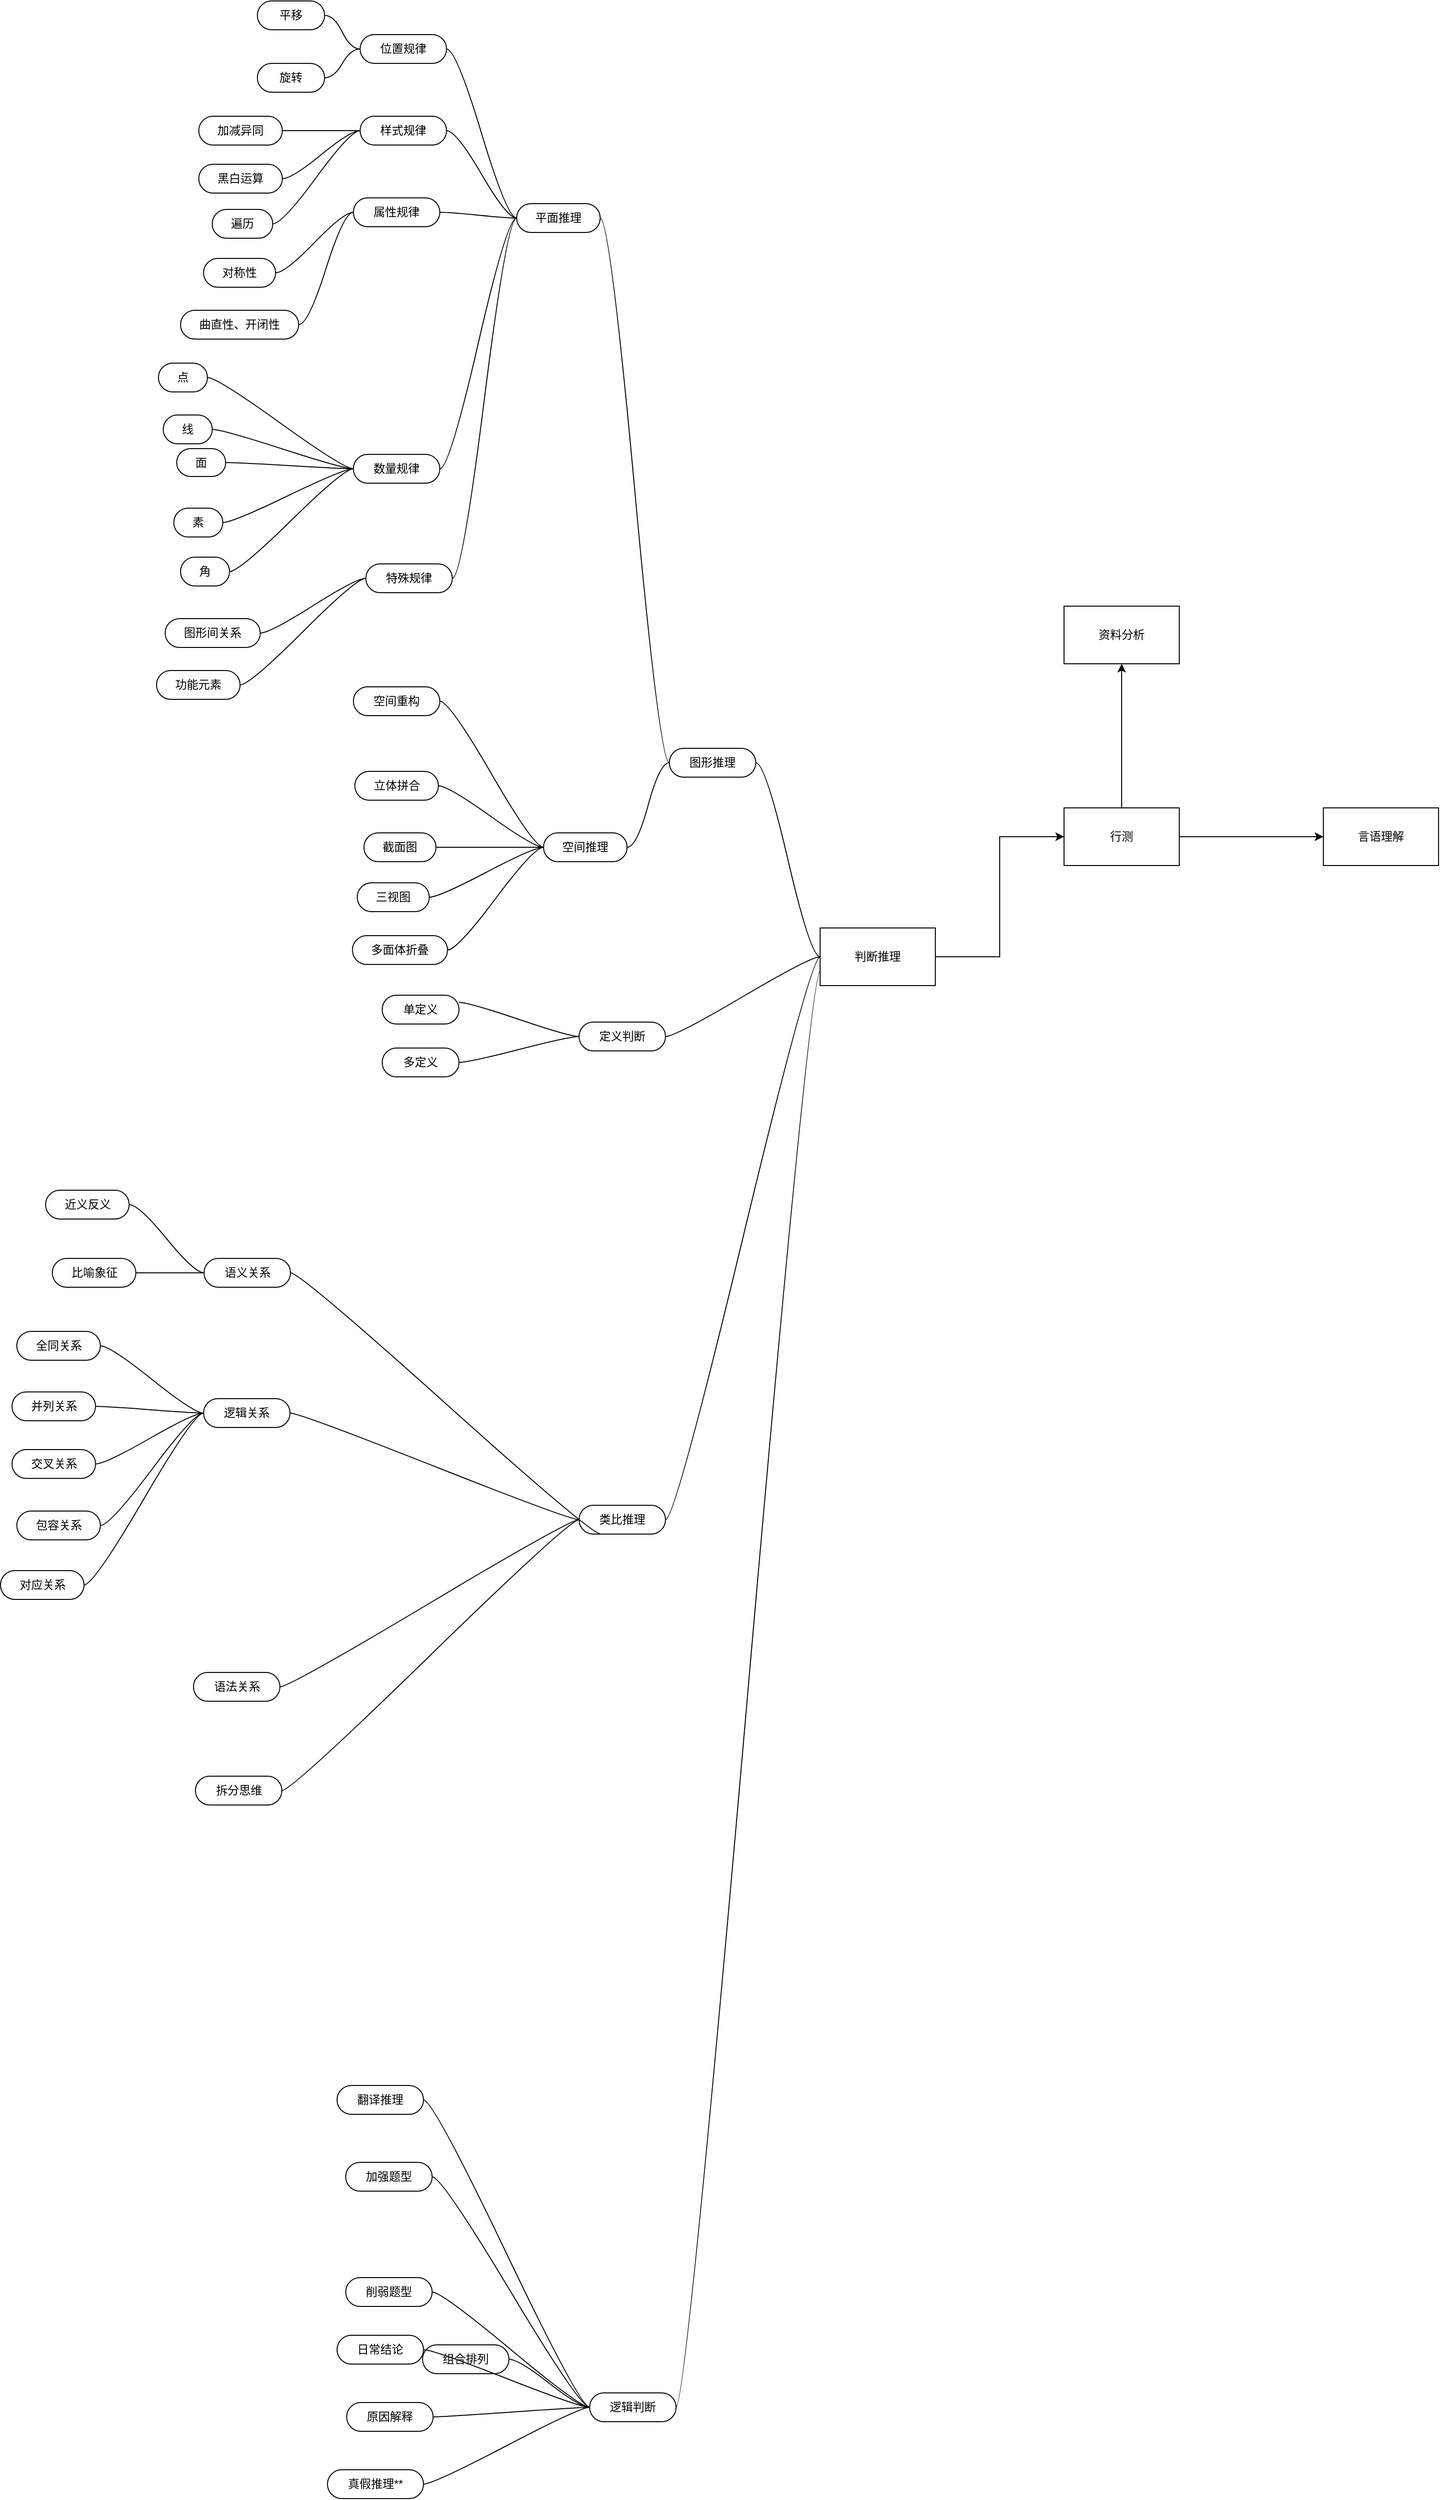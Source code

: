 <mxfile version="24.7.16">
  <diagram name="第 1 页" id="X6RRzPpojBGHA621dQEi">
    <mxGraphModel dx="2630" dy="2100" grid="0" gridSize="10" guides="1" tooltips="1" connect="1" arrows="1" fold="1" page="1" pageScale="1" pageWidth="827" pageHeight="1169" math="0" shadow="0">
      <root>
        <mxCell id="0" />
        <mxCell id="1" parent="0" />
        <mxCell id="D1xUKD-AIA9X70KtGpgF-1" value="行测" style="rounded=0;whiteSpace=wrap;html=1;" parent="1" vertex="1">
          <mxGeometry x="350" y="290" width="120" height="60" as="geometry" />
        </mxCell>
        <mxCell id="JpbwQYKxPKRAOE-Ka6RT-130" style="edgeStyle=orthogonalEdgeStyle;rounded=0;orthogonalLoop=1;jettySize=auto;html=1;exitX=1;exitY=0.5;exitDx=0;exitDy=0;entryX=0;entryY=0.5;entryDx=0;entryDy=0;" edge="1" parent="1" source="D1xUKD-AIA9X70KtGpgF-3" target="D1xUKD-AIA9X70KtGpgF-1">
          <mxGeometry relative="1" as="geometry" />
        </mxCell>
        <mxCell id="D1xUKD-AIA9X70KtGpgF-3" value="判断推理" style="rounded=0;whiteSpace=wrap;html=1;" parent="1" vertex="1">
          <mxGeometry x="96" y="415" width="120" height="60" as="geometry" />
        </mxCell>
        <mxCell id="JpbwQYKxPKRAOE-Ka6RT-118" style="edgeStyle=entityRelationEdgeStyle;rounded=0;orthogonalLoop=1;jettySize=auto;html=1;startArrow=none;endArrow=none;segment=10;curved=1;sourcePerimeterSpacing=0;targetPerimeterSpacing=0;exitX=1;exitY=0.5;exitDx=0;exitDy=0;entryX=0;entryY=0.5;entryDx=0;entryDy=0;" edge="1" parent="1" source="D1xUKD-AIA9X70KtGpgF-5" target="D1xUKD-AIA9X70KtGpgF-3">
          <mxGeometry relative="1" as="geometry" />
        </mxCell>
        <mxCell id="D1xUKD-AIA9X70KtGpgF-5" value="图形推理" style="whiteSpace=wrap;html=1;rounded=1;arcSize=50;align=center;verticalAlign=middle;strokeWidth=1;autosize=1;spacing=4;treeFolding=1;treeMoving=1;newEdgeStyle={&quot;edgeStyle&quot;:&quot;entityRelationEdgeStyle&quot;,&quot;startArrow&quot;:&quot;none&quot;,&quot;endArrow&quot;:&quot;none&quot;,&quot;segment&quot;:10,&quot;curved&quot;:1,&quot;sourcePerimeterSpacing&quot;:0,&quot;targetPerimeterSpacing&quot;:0};" parent="1" vertex="1">
          <mxGeometry x="-61" y="228" width="90" height="30" as="geometry" />
        </mxCell>
        <mxCell id="D1xUKD-AIA9X70KtGpgF-7" value="定义判断" style="whiteSpace=wrap;html=1;rounded=1;arcSize=50;align=center;verticalAlign=middle;strokeWidth=1;autosize=1;spacing=4;treeFolding=1;treeMoving=1;newEdgeStyle={&quot;edgeStyle&quot;:&quot;entityRelationEdgeStyle&quot;,&quot;startArrow&quot;:&quot;none&quot;,&quot;endArrow&quot;:&quot;none&quot;,&quot;segment&quot;:10,&quot;curved&quot;:1,&quot;sourcePerimeterSpacing&quot;:0,&quot;targetPerimeterSpacing&quot;:0};" parent="1" vertex="1">
          <mxGeometry x="-155" y="513" width="90" height="30" as="geometry" />
        </mxCell>
        <mxCell id="D1xUKD-AIA9X70KtGpgF-8" value="" style="edgeStyle=entityRelationEdgeStyle;startArrow=none;endArrow=none;segment=10;curved=1;sourcePerimeterSpacing=0;targetPerimeterSpacing=0;rounded=0;exitX=0;exitY=0.5;exitDx=0;exitDy=0;" parent="1" source="D1xUKD-AIA9X70KtGpgF-3" target="D1xUKD-AIA9X70KtGpgF-7" edge="1">
          <mxGeometry relative="1" as="geometry">
            <mxPoint x="-4" y="505" as="sourcePoint" />
            <Array as="points">
              <mxPoint x="66" y="445" />
              <mxPoint x="46" y="455" />
            </Array>
          </mxGeometry>
        </mxCell>
        <mxCell id="JpbwQYKxPKRAOE-Ka6RT-120" style="edgeStyle=entityRelationEdgeStyle;rounded=0;orthogonalLoop=1;jettySize=auto;html=1;startArrow=none;endArrow=none;segment=10;curved=1;sourcePerimeterSpacing=0;targetPerimeterSpacing=0;exitX=1;exitY=0.5;exitDx=0;exitDy=0;" edge="1" parent="1" source="D1xUKD-AIA9X70KtGpgF-9" target="D1xUKD-AIA9X70KtGpgF-3">
          <mxGeometry relative="1" as="geometry" />
        </mxCell>
        <mxCell id="D1xUKD-AIA9X70KtGpgF-9" value="类比推理" style="whiteSpace=wrap;html=1;rounded=1;arcSize=50;align=center;verticalAlign=middle;strokeWidth=1;autosize=1;spacing=4;treeFolding=1;treeMoving=1;newEdgeStyle={&quot;edgeStyle&quot;:&quot;entityRelationEdgeStyle&quot;,&quot;startArrow&quot;:&quot;none&quot;,&quot;endArrow&quot;:&quot;none&quot;,&quot;segment&quot;:10,&quot;curved&quot;:1,&quot;sourcePerimeterSpacing&quot;:0,&quot;targetPerimeterSpacing&quot;:0};" parent="1" vertex="1">
          <mxGeometry x="-155" y="1016" width="90" height="30" as="geometry" />
        </mxCell>
        <mxCell id="JpbwQYKxPKRAOE-Ka6RT-45" style="edgeStyle=entityRelationEdgeStyle;rounded=0;orthogonalLoop=1;jettySize=auto;html=1;startArrow=none;endArrow=none;segment=10;curved=1;sourcePerimeterSpacing=0;targetPerimeterSpacing=0;exitX=0;exitY=0.5;exitDx=0;exitDy=0;entryX=1;entryY=0.5;entryDx=0;entryDy=0;" edge="1" parent="1" source="D1xUKD-AIA9X70KtGpgF-10" target="JpbwQYKxPKRAOE-Ka6RT-38">
          <mxGeometry relative="1" as="geometry" />
        </mxCell>
        <mxCell id="D1xUKD-AIA9X70KtGpgF-10" value="逻辑判断" style="whiteSpace=wrap;html=1;rounded=1;arcSize=50;align=center;verticalAlign=middle;strokeWidth=1;autosize=1;spacing=4;treeFolding=1;treeMoving=1;newEdgeStyle={&quot;edgeStyle&quot;:&quot;entityRelationEdgeStyle&quot;,&quot;startArrow&quot;:&quot;none&quot;,&quot;endArrow&quot;:&quot;none&quot;,&quot;segment&quot;:10,&quot;curved&quot;:1,&quot;sourcePerimeterSpacing&quot;:0,&quot;targetPerimeterSpacing&quot;:0};" parent="1" vertex="1" collapsed="1">
          <mxGeometry x="-144" y="1940" width="90" height="30" as="geometry" />
        </mxCell>
        <mxCell id="D1xUKD-AIA9X70KtGpgF-12" value="" style="edgeStyle=entityRelationEdgeStyle;startArrow=none;endArrow=none;segment=10;curved=1;sourcePerimeterSpacing=0;targetPerimeterSpacing=0;rounded=0;exitX=0;exitY=0.75;exitDx=0;exitDy=0;entryX=1;entryY=0.5;entryDx=0;entryDy=0;" parent="1" source="D1xUKD-AIA9X70KtGpgF-3" target="D1xUKD-AIA9X70KtGpgF-10" edge="1">
          <mxGeometry relative="1" as="geometry">
            <mxPoint x="106" y="470" as="sourcePoint" />
            <mxPoint x="-14" y="500" as="targetPoint" />
            <Array as="points">
              <mxPoint x="116" y="540" />
              <mxPoint x="96" y="550" />
              <mxPoint x="-14" y="505" />
            </Array>
          </mxGeometry>
        </mxCell>
        <mxCell id="D1xUKD-AIA9X70KtGpgF-13" value="言语理解" style="rounded=0;whiteSpace=wrap;html=1;" parent="1" vertex="1">
          <mxGeometry x="620" y="290" width="120" height="60" as="geometry" />
        </mxCell>
        <mxCell id="D1xUKD-AIA9X70KtGpgF-14" value="" style="endArrow=classic;html=1;rounded=0;exitX=1;exitY=0.5;exitDx=0;exitDy=0;entryX=0;entryY=0.5;entryDx=0;entryDy=0;" parent="1" source="D1xUKD-AIA9X70KtGpgF-1" target="D1xUKD-AIA9X70KtGpgF-13" edge="1">
          <mxGeometry width="50" height="50" relative="1" as="geometry">
            <mxPoint x="360" y="330" as="sourcePoint" />
            <mxPoint x="230" y="330" as="targetPoint" />
          </mxGeometry>
        </mxCell>
        <mxCell id="D1xUKD-AIA9X70KtGpgF-15" value="资料分析" style="rounded=0;whiteSpace=wrap;html=1;" parent="1" vertex="1">
          <mxGeometry x="350" y="80" width="120" height="60" as="geometry" />
        </mxCell>
        <mxCell id="D1xUKD-AIA9X70KtGpgF-16" value="" style="endArrow=classic;html=1;rounded=0;exitX=0.5;exitY=0;exitDx=0;exitDy=0;entryX=0.5;entryY=1;entryDx=0;entryDy=0;" parent="1" source="D1xUKD-AIA9X70KtGpgF-1" target="D1xUKD-AIA9X70KtGpgF-15" edge="1">
          <mxGeometry width="50" height="50" relative="1" as="geometry">
            <mxPoint x="400" y="270" as="sourcePoint" />
            <mxPoint x="270" y="270" as="targetPoint" />
          </mxGeometry>
        </mxCell>
        <mxCell id="JpbwQYKxPKRAOE-Ka6RT-112" style="edgeStyle=entityRelationEdgeStyle;rounded=0;orthogonalLoop=1;jettySize=auto;html=1;startArrow=none;endArrow=none;segment=10;curved=1;sourcePerimeterSpacing=0;targetPerimeterSpacing=0;exitX=1;exitY=0.5;exitDx=0;exitDy=0;" edge="1" parent="1" source="JpbwQYKxPKRAOE-Ka6RT-2" target="JpbwQYKxPKRAOE-Ka6RT-108">
          <mxGeometry relative="1" as="geometry" />
        </mxCell>
        <mxCell id="JpbwQYKxPKRAOE-Ka6RT-2" value="位置规律" style="whiteSpace=wrap;html=1;rounded=1;arcSize=50;align=center;verticalAlign=middle;strokeWidth=1;autosize=1;spacing=4;treeFolding=1;treeMoving=1;newEdgeStyle={&quot;edgeStyle&quot;:&quot;entityRelationEdgeStyle&quot;,&quot;startArrow&quot;:&quot;none&quot;,&quot;endArrow&quot;:&quot;none&quot;,&quot;segment&quot;:10,&quot;curved&quot;:1,&quot;sourcePerimeterSpacing&quot;:0,&quot;targetPerimeterSpacing&quot;:0};" vertex="1" parent="1">
          <mxGeometry x="-383" y="-515" width="90" height="30" as="geometry" />
        </mxCell>
        <mxCell id="JpbwQYKxPKRAOE-Ka6RT-71" style="edgeStyle=entityRelationEdgeStyle;rounded=0;orthogonalLoop=1;jettySize=auto;html=1;startArrow=none;endArrow=none;segment=10;curved=1;sourcePerimeterSpacing=0;targetPerimeterSpacing=0;exitX=0;exitY=0.5;exitDx=0;exitDy=0;entryX=1;entryY=0.5;entryDx=0;entryDy=0;" edge="1" parent="1" source="JpbwQYKxPKRAOE-Ka6RT-6" target="JpbwQYKxPKRAOE-Ka6RT-70">
          <mxGeometry relative="1" as="geometry" />
        </mxCell>
        <mxCell id="JpbwQYKxPKRAOE-Ka6RT-114" style="edgeStyle=entityRelationEdgeStyle;rounded=0;orthogonalLoop=1;jettySize=auto;html=1;startArrow=none;endArrow=none;segment=10;curved=1;sourcePerimeterSpacing=0;targetPerimeterSpacing=0;exitX=1;exitY=0.5;exitDx=0;exitDy=0;" edge="1" parent="1" source="JpbwQYKxPKRAOE-Ka6RT-6" target="JpbwQYKxPKRAOE-Ka6RT-108">
          <mxGeometry relative="1" as="geometry" />
        </mxCell>
        <mxCell id="JpbwQYKxPKRAOE-Ka6RT-6" value="属性规律" style="whiteSpace=wrap;html=1;rounded=1;arcSize=50;align=center;verticalAlign=middle;strokeWidth=1;autosize=1;spacing=4;treeFolding=1;treeMoving=1;newEdgeStyle={&quot;edgeStyle&quot;:&quot;entityRelationEdgeStyle&quot;,&quot;startArrow&quot;:&quot;none&quot;,&quot;endArrow&quot;:&quot;none&quot;,&quot;segment&quot;:10,&quot;curved&quot;:1,&quot;sourcePerimeterSpacing&quot;:0,&quot;targetPerimeterSpacing&quot;:0};" vertex="1" collapsed="1" parent="1">
          <mxGeometry x="-390" y="-345" width="90" height="30" as="geometry" />
        </mxCell>
        <mxCell id="JpbwQYKxPKRAOE-Ka6RT-61" value="" style="edgeStyle=entityRelationEdgeStyle;rounded=0;orthogonalLoop=1;jettySize=auto;html=1;startArrow=none;endArrow=none;segment=10;curved=1;sourcePerimeterSpacing=0;targetPerimeterSpacing=0;" edge="1" parent="1" source="JpbwQYKxPKRAOE-Ka6RT-7" target="JpbwQYKxPKRAOE-Ka6RT-60">
          <mxGeometry relative="1" as="geometry" />
        </mxCell>
        <mxCell id="JpbwQYKxPKRAOE-Ka6RT-66" style="edgeStyle=entityRelationEdgeStyle;rounded=0;orthogonalLoop=1;jettySize=auto;html=1;startArrow=none;endArrow=none;segment=10;curved=1;sourcePerimeterSpacing=0;targetPerimeterSpacing=0;exitX=0;exitY=0.5;exitDx=0;exitDy=0;entryX=1;entryY=0.5;entryDx=0;entryDy=0;" edge="1" parent="1" source="JpbwQYKxPKRAOE-Ka6RT-7" target="JpbwQYKxPKRAOE-Ka6RT-64">
          <mxGeometry relative="1" as="geometry" />
        </mxCell>
        <mxCell id="JpbwQYKxPKRAOE-Ka6RT-113" style="edgeStyle=entityRelationEdgeStyle;rounded=0;orthogonalLoop=1;jettySize=auto;html=1;startArrow=none;endArrow=none;segment=10;curved=1;sourcePerimeterSpacing=0;targetPerimeterSpacing=0;exitX=1;exitY=0.5;exitDx=0;exitDy=0;" edge="1" parent="1" source="JpbwQYKxPKRAOE-Ka6RT-7" target="JpbwQYKxPKRAOE-Ka6RT-108">
          <mxGeometry relative="1" as="geometry" />
        </mxCell>
        <mxCell id="JpbwQYKxPKRAOE-Ka6RT-7" value="样式规律" style="whiteSpace=wrap;html=1;rounded=1;arcSize=50;align=center;verticalAlign=middle;strokeWidth=1;autosize=1;spacing=4;treeFolding=1;treeMoving=1;newEdgeStyle={&quot;edgeStyle&quot;:&quot;entityRelationEdgeStyle&quot;,&quot;startArrow&quot;:&quot;none&quot;,&quot;endArrow&quot;:&quot;none&quot;,&quot;segment&quot;:10,&quot;curved&quot;:1,&quot;sourcePerimeterSpacing&quot;:0,&quot;targetPerimeterSpacing&quot;:0};" vertex="1" parent="1">
          <mxGeometry x="-383" y="-430" width="90" height="30" as="geometry" />
        </mxCell>
        <mxCell id="JpbwQYKxPKRAOE-Ka6RT-115" style="edgeStyle=entityRelationEdgeStyle;rounded=0;orthogonalLoop=1;jettySize=auto;html=1;startArrow=none;endArrow=none;segment=10;curved=1;sourcePerimeterSpacing=0;targetPerimeterSpacing=0;exitX=1;exitY=0.5;exitDx=0;exitDy=0;" edge="1" parent="1" source="JpbwQYKxPKRAOE-Ka6RT-10" target="JpbwQYKxPKRAOE-Ka6RT-108">
          <mxGeometry relative="1" as="geometry" />
        </mxCell>
        <mxCell id="JpbwQYKxPKRAOE-Ka6RT-10" value="数量规律" style="whiteSpace=wrap;html=1;rounded=1;arcSize=50;align=center;verticalAlign=middle;strokeWidth=1;autosize=1;spacing=4;treeFolding=1;treeMoving=1;newEdgeStyle={&quot;edgeStyle&quot;:&quot;entityRelationEdgeStyle&quot;,&quot;startArrow&quot;:&quot;none&quot;,&quot;endArrow&quot;:&quot;none&quot;,&quot;segment&quot;:10,&quot;curved&quot;:1,&quot;sourcePerimeterSpacing&quot;:0,&quot;targetPerimeterSpacing&quot;:0};" vertex="1" collapsed="1" parent="1">
          <mxGeometry x="-390" y="-78" width="90" height="30" as="geometry" />
        </mxCell>
        <mxCell id="JpbwQYKxPKRAOE-Ka6RT-116" style="edgeStyle=entityRelationEdgeStyle;rounded=0;orthogonalLoop=1;jettySize=auto;html=1;startArrow=none;endArrow=none;segment=10;curved=1;sourcePerimeterSpacing=0;targetPerimeterSpacing=0;exitX=1;exitY=0.5;exitDx=0;exitDy=0;" edge="1" parent="1" source="JpbwQYKxPKRAOE-Ka6RT-11" target="JpbwQYKxPKRAOE-Ka6RT-108">
          <mxGeometry relative="1" as="geometry" />
        </mxCell>
        <mxCell id="JpbwQYKxPKRAOE-Ka6RT-11" value="特殊规律" style="whiteSpace=wrap;html=1;rounded=1;arcSize=50;align=center;verticalAlign=middle;strokeWidth=1;autosize=1;spacing=4;treeFolding=1;treeMoving=1;newEdgeStyle={&quot;edgeStyle&quot;:&quot;entityRelationEdgeStyle&quot;,&quot;startArrow&quot;:&quot;none&quot;,&quot;endArrow&quot;:&quot;none&quot;,&quot;segment&quot;:10,&quot;curved&quot;:1,&quot;sourcePerimeterSpacing&quot;:0,&quot;targetPerimeterSpacing&quot;:0};" vertex="1" collapsed="1" parent="1">
          <mxGeometry x="-377" y="36" width="90" height="30" as="geometry" />
        </mxCell>
        <mxCell id="JpbwQYKxPKRAOE-Ka6RT-123" style="edgeStyle=entityRelationEdgeStyle;rounded=0;orthogonalLoop=1;jettySize=auto;html=1;startArrow=none;endArrow=none;segment=10;curved=1;sourcePerimeterSpacing=0;targetPerimeterSpacing=0;exitX=1;exitY=0.5;exitDx=0;exitDy=0;" edge="1" parent="1" source="JpbwQYKxPKRAOE-Ka6RT-12" target="JpbwQYKxPKRAOE-Ka6RT-109">
          <mxGeometry relative="1" as="geometry" />
        </mxCell>
        <mxCell id="JpbwQYKxPKRAOE-Ka6RT-12" value="空间重构" style="whiteSpace=wrap;html=1;rounded=1;arcSize=50;align=center;verticalAlign=middle;strokeWidth=1;autosize=1;spacing=4;treeFolding=1;treeMoving=1;newEdgeStyle={&quot;edgeStyle&quot;:&quot;entityRelationEdgeStyle&quot;,&quot;startArrow&quot;:&quot;none&quot;,&quot;endArrow&quot;:&quot;none&quot;,&quot;segment&quot;:10,&quot;curved&quot;:1,&quot;sourcePerimeterSpacing&quot;:0,&quot;targetPerimeterSpacing&quot;:0};" vertex="1" collapsed="1" parent="1">
          <mxGeometry x="-390" y="164" width="90" height="30" as="geometry" />
        </mxCell>
        <mxCell id="JpbwQYKxPKRAOE-Ka6RT-124" style="edgeStyle=entityRelationEdgeStyle;rounded=0;orthogonalLoop=1;jettySize=auto;html=1;startArrow=none;endArrow=none;segment=10;curved=1;sourcePerimeterSpacing=0;targetPerimeterSpacing=0;exitX=1;exitY=0.5;exitDx=0;exitDy=0;" edge="1" parent="1" source="JpbwQYKxPKRAOE-Ka6RT-16" target="JpbwQYKxPKRAOE-Ka6RT-109">
          <mxGeometry relative="1" as="geometry" />
        </mxCell>
        <mxCell id="JpbwQYKxPKRAOE-Ka6RT-16" value="立体拼合" style="whiteSpace=wrap;html=1;rounded=1;arcSize=50;align=center;verticalAlign=middle;strokeWidth=1;autosize=1;spacing=4;treeFolding=1;treeMoving=1;newEdgeStyle={&quot;edgeStyle&quot;:&quot;entityRelationEdgeStyle&quot;,&quot;startArrow&quot;:&quot;none&quot;,&quot;endArrow&quot;:&quot;none&quot;,&quot;segment&quot;:10,&quot;curved&quot;:1,&quot;sourcePerimeterSpacing&quot;:0,&quot;targetPerimeterSpacing&quot;:0};" vertex="1" collapsed="1" parent="1">
          <mxGeometry x="-388.5" y="252" width="87" height="30" as="geometry" />
        </mxCell>
        <mxCell id="JpbwQYKxPKRAOE-Ka6RT-21" style="edgeStyle=entityRelationEdgeStyle;rounded=0;orthogonalLoop=1;jettySize=auto;html=1;startArrow=none;endArrow=none;segment=10;curved=1;sourcePerimeterSpacing=0;targetPerimeterSpacing=0;exitX=1;exitY=0.25;exitDx=0;exitDy=0;entryX=0;entryY=0.5;entryDx=0;entryDy=0;" edge="1" parent="1" source="JpbwQYKxPKRAOE-Ka6RT-20" target="D1xUKD-AIA9X70KtGpgF-7">
          <mxGeometry relative="1" as="geometry" />
        </mxCell>
        <mxCell id="JpbwQYKxPKRAOE-Ka6RT-20" value="单定义" style="whiteSpace=wrap;html=1;rounded=1;arcSize=50;align=center;verticalAlign=middle;strokeWidth=1;autosize=1;spacing=4;treeFolding=1;treeMoving=1;newEdgeStyle={&quot;edgeStyle&quot;:&quot;entityRelationEdgeStyle&quot;,&quot;startArrow&quot;:&quot;none&quot;,&quot;endArrow&quot;:&quot;none&quot;,&quot;segment&quot;:10,&quot;curved&quot;:1,&quot;sourcePerimeterSpacing&quot;:0,&quot;targetPerimeterSpacing&quot;:0};" vertex="1" parent="1">
          <mxGeometry x="-360" y="485" width="80" height="30" as="geometry" />
        </mxCell>
        <mxCell id="JpbwQYKxPKRAOE-Ka6RT-23" style="edgeStyle=entityRelationEdgeStyle;rounded=0;orthogonalLoop=1;jettySize=auto;html=1;startArrow=none;endArrow=none;segment=10;curved=1;sourcePerimeterSpacing=0;targetPerimeterSpacing=0;exitX=1;exitY=0.5;exitDx=0;exitDy=0;entryX=0;entryY=0.5;entryDx=0;entryDy=0;" edge="1" parent="1" source="JpbwQYKxPKRAOE-Ka6RT-22" target="D1xUKD-AIA9X70KtGpgF-7">
          <mxGeometry relative="1" as="geometry" />
        </mxCell>
        <mxCell id="JpbwQYKxPKRAOE-Ka6RT-22" value="多定义" style="whiteSpace=wrap;html=1;rounded=1;arcSize=50;align=center;verticalAlign=middle;strokeWidth=1;autosize=1;spacing=4;treeFolding=1;treeMoving=1;newEdgeStyle={&quot;edgeStyle&quot;:&quot;entityRelationEdgeStyle&quot;,&quot;startArrow&quot;:&quot;none&quot;,&quot;endArrow&quot;:&quot;none&quot;,&quot;segment&quot;:10,&quot;curved&quot;:1,&quot;sourcePerimeterSpacing&quot;:0,&quot;targetPerimeterSpacing&quot;:0};" vertex="1" parent="1">
          <mxGeometry x="-360" y="540" width="80" height="30" as="geometry" />
        </mxCell>
        <mxCell id="JpbwQYKxPKRAOE-Ka6RT-30" style="edgeStyle=entityRelationEdgeStyle;rounded=0;orthogonalLoop=1;jettySize=auto;html=1;startArrow=none;endArrow=none;segment=10;curved=1;sourcePerimeterSpacing=0;targetPerimeterSpacing=0;exitX=1;exitY=0.5;exitDx=0;exitDy=0;entryX=0.25;entryY=1;entryDx=0;entryDy=0;" edge="1" parent="1" source="JpbwQYKxPKRAOE-Ka6RT-24" target="D1xUKD-AIA9X70KtGpgF-9">
          <mxGeometry relative="1" as="geometry">
            <mxPoint x="-259.5" y="1167" as="targetPoint" />
          </mxGeometry>
        </mxCell>
        <mxCell id="JpbwQYKxPKRAOE-Ka6RT-24" value="语义关系" style="whiteSpace=wrap;html=1;rounded=1;arcSize=50;align=center;verticalAlign=middle;strokeWidth=1;autosize=1;spacing=4;treeFolding=1;treeMoving=1;newEdgeStyle={&quot;edgeStyle&quot;:&quot;entityRelationEdgeStyle&quot;,&quot;startArrow&quot;:&quot;none&quot;,&quot;endArrow&quot;:&quot;none&quot;,&quot;segment&quot;:10,&quot;curved&quot;:1,&quot;sourcePerimeterSpacing&quot;:0,&quot;targetPerimeterSpacing&quot;:0};" vertex="1" parent="1">
          <mxGeometry x="-545.5" y="759" width="90" height="30" as="geometry" />
        </mxCell>
        <mxCell id="JpbwQYKxPKRAOE-Ka6RT-32" style="edgeStyle=entityRelationEdgeStyle;rounded=0;orthogonalLoop=1;jettySize=auto;html=1;startArrow=none;endArrow=none;segment=10;curved=1;sourcePerimeterSpacing=0;targetPerimeterSpacing=0;exitX=1;exitY=0.5;exitDx=0;exitDy=0;" edge="1" parent="1" source="JpbwQYKxPKRAOE-Ka6RT-31" target="D1xUKD-AIA9X70KtGpgF-9">
          <mxGeometry relative="1" as="geometry">
            <mxPoint x="-259.5" y="1167" as="targetPoint" />
            <Array as="points">
              <mxPoint x="-116" y="1032" />
            </Array>
          </mxGeometry>
        </mxCell>
        <mxCell id="JpbwQYKxPKRAOE-Ka6RT-31" value="逻辑关系" style="whiteSpace=wrap;html=1;rounded=1;arcSize=50;align=center;verticalAlign=middle;strokeWidth=1;autosize=1;spacing=4;treeFolding=1;treeMoving=1;newEdgeStyle={&quot;edgeStyle&quot;:&quot;entityRelationEdgeStyle&quot;,&quot;startArrow&quot;:&quot;none&quot;,&quot;endArrow&quot;:&quot;none&quot;,&quot;segment&quot;:10,&quot;curved&quot;:1,&quot;sourcePerimeterSpacing&quot;:0,&quot;targetPerimeterSpacing&quot;:0};" vertex="1" parent="1">
          <mxGeometry x="-546" y="905" width="90" height="30" as="geometry" />
        </mxCell>
        <mxCell id="JpbwQYKxPKRAOE-Ka6RT-35" style="edgeStyle=entityRelationEdgeStyle;rounded=0;orthogonalLoop=1;jettySize=auto;html=1;startArrow=none;endArrow=none;segment=10;curved=1;sourcePerimeterSpacing=0;targetPerimeterSpacing=0;exitX=1;exitY=0.5;exitDx=0;exitDy=0;" edge="1" parent="1" source="JpbwQYKxPKRAOE-Ka6RT-33" target="D1xUKD-AIA9X70KtGpgF-9">
          <mxGeometry relative="1" as="geometry">
            <mxPoint x="-259.5" y="1167" as="targetPoint" />
            <Array as="points">
              <mxPoint x="-215.5" y="843" />
            </Array>
          </mxGeometry>
        </mxCell>
        <mxCell id="JpbwQYKxPKRAOE-Ka6RT-33" value="语法关系" style="whiteSpace=wrap;html=1;rounded=1;arcSize=50;align=center;verticalAlign=middle;strokeWidth=1;autosize=1;spacing=4;treeFolding=1;treeMoving=1;newEdgeStyle={&quot;edgeStyle&quot;:&quot;entityRelationEdgeStyle&quot;,&quot;startArrow&quot;:&quot;none&quot;,&quot;endArrow&quot;:&quot;none&quot;,&quot;segment&quot;:10,&quot;curved&quot;:1,&quot;sourcePerimeterSpacing&quot;:0,&quot;targetPerimeterSpacing&quot;:0};" vertex="1" parent="1">
          <mxGeometry x="-556.5" y="1190" width="90" height="30" as="geometry" />
        </mxCell>
        <mxCell id="JpbwQYKxPKRAOE-Ka6RT-36" style="edgeStyle=entityRelationEdgeStyle;rounded=0;orthogonalLoop=1;jettySize=auto;html=1;startArrow=none;endArrow=none;segment=10;curved=1;sourcePerimeterSpacing=0;targetPerimeterSpacing=0;exitX=1;exitY=0.5;exitDx=0;exitDy=0;entryX=0;entryY=0.5;entryDx=0;entryDy=0;" edge="1" parent="1" source="JpbwQYKxPKRAOE-Ka6RT-34" target="D1xUKD-AIA9X70KtGpgF-9">
          <mxGeometry relative="1" as="geometry">
            <mxPoint x="-259.5" y="1167" as="targetPoint" />
          </mxGeometry>
        </mxCell>
        <mxCell id="JpbwQYKxPKRAOE-Ka6RT-34" value="拆分思维" style="whiteSpace=wrap;html=1;rounded=1;arcSize=50;align=center;verticalAlign=middle;strokeWidth=1;autosize=1;spacing=4;treeFolding=1;treeMoving=1;newEdgeStyle={&quot;edgeStyle&quot;:&quot;entityRelationEdgeStyle&quot;,&quot;startArrow&quot;:&quot;none&quot;,&quot;endArrow&quot;:&quot;none&quot;,&quot;segment&quot;:10,&quot;curved&quot;:1,&quot;sourcePerimeterSpacing&quot;:0,&quot;targetPerimeterSpacing&quot;:0};" vertex="1" parent="1">
          <mxGeometry x="-554.5" y="1298" width="90" height="30" as="geometry" />
        </mxCell>
        <mxCell id="JpbwQYKxPKRAOE-Ka6RT-53" style="edgeStyle=entityRelationEdgeStyle;rounded=0;orthogonalLoop=1;jettySize=auto;html=1;startArrow=none;endArrow=none;segment=10;curved=1;sourcePerimeterSpacing=0;targetPerimeterSpacing=0;exitX=1;exitY=0.5;exitDx=0;exitDy=0;entryX=0;entryY=0.5;entryDx=0;entryDy=0;" edge="1" parent="1" source="JpbwQYKxPKRAOE-Ka6RT-37" target="D1xUKD-AIA9X70KtGpgF-10">
          <mxGeometry relative="1" as="geometry" />
        </mxCell>
        <mxCell id="JpbwQYKxPKRAOE-Ka6RT-37" value="翻译推理" style="whiteSpace=wrap;html=1;rounded=1;arcSize=50;align=center;verticalAlign=middle;strokeWidth=1;autosize=1;spacing=4;treeFolding=1;treeMoving=1;newEdgeStyle={&quot;edgeStyle&quot;:&quot;entityRelationEdgeStyle&quot;,&quot;startArrow&quot;:&quot;none&quot;,&quot;endArrow&quot;:&quot;none&quot;,&quot;segment&quot;:10,&quot;curved&quot;:1,&quot;sourcePerimeterSpacing&quot;:0,&quot;targetPerimeterSpacing&quot;:0};" vertex="1" collapsed="1" parent="1">
          <mxGeometry x="-407" y="1620" width="90" height="30" as="geometry" />
        </mxCell>
        <mxCell id="JpbwQYKxPKRAOE-Ka6RT-38" value="组合排列" style="whiteSpace=wrap;html=1;rounded=1;arcSize=50;align=center;verticalAlign=middle;strokeWidth=1;autosize=1;spacing=4;treeFolding=1;treeMoving=1;newEdgeStyle={&quot;edgeStyle&quot;:&quot;entityRelationEdgeStyle&quot;,&quot;startArrow&quot;:&quot;none&quot;,&quot;endArrow&quot;:&quot;none&quot;,&quot;segment&quot;:10,&quot;curved&quot;:1,&quot;sourcePerimeterSpacing&quot;:0,&quot;targetPerimeterSpacing&quot;:0};" vertex="1" collapsed="1" parent="1">
          <mxGeometry x="-318" y="1890" width="90" height="30" as="geometry" />
        </mxCell>
        <mxCell id="JpbwQYKxPKRAOE-Ka6RT-46" style="edgeStyle=entityRelationEdgeStyle;rounded=0;orthogonalLoop=1;jettySize=auto;html=1;startArrow=none;endArrow=none;segment=10;curved=1;sourcePerimeterSpacing=0;targetPerimeterSpacing=0;exitX=1;exitY=0.5;exitDx=0;exitDy=0;entryX=0;entryY=0.5;entryDx=0;entryDy=0;" edge="1" parent="1" source="JpbwQYKxPKRAOE-Ka6RT-39" target="D1xUKD-AIA9X70KtGpgF-10">
          <mxGeometry relative="1" as="geometry" />
        </mxCell>
        <mxCell id="JpbwQYKxPKRAOE-Ka6RT-39" value="加强题型" style="whiteSpace=wrap;html=1;rounded=1;arcSize=50;align=center;verticalAlign=middle;strokeWidth=1;autosize=1;spacing=4;treeFolding=1;treeMoving=1;newEdgeStyle={&quot;edgeStyle&quot;:&quot;entityRelationEdgeStyle&quot;,&quot;startArrow&quot;:&quot;none&quot;,&quot;endArrow&quot;:&quot;none&quot;,&quot;segment&quot;:10,&quot;curved&quot;:1,&quot;sourcePerimeterSpacing&quot;:0,&quot;targetPerimeterSpacing&quot;:0};" vertex="1" collapsed="1" parent="1">
          <mxGeometry x="-398" y="1700" width="90" height="30" as="geometry" />
        </mxCell>
        <mxCell id="JpbwQYKxPKRAOE-Ka6RT-47" style="edgeStyle=entityRelationEdgeStyle;rounded=0;orthogonalLoop=1;jettySize=auto;html=1;startArrow=none;endArrow=none;segment=10;curved=1;sourcePerimeterSpacing=0;targetPerimeterSpacing=0;exitX=1;exitY=0.5;exitDx=0;exitDy=0;entryX=0;entryY=0.5;entryDx=0;entryDy=0;" edge="1" parent="1" source="JpbwQYKxPKRAOE-Ka6RT-40" target="D1xUKD-AIA9X70KtGpgF-10">
          <mxGeometry relative="1" as="geometry" />
        </mxCell>
        <mxCell id="JpbwQYKxPKRAOE-Ka6RT-40" value="削弱题型" style="whiteSpace=wrap;html=1;rounded=1;arcSize=50;align=center;verticalAlign=middle;strokeWidth=1;autosize=1;spacing=4;treeFolding=1;treeMoving=1;newEdgeStyle={&quot;edgeStyle&quot;:&quot;entityRelationEdgeStyle&quot;,&quot;startArrow&quot;:&quot;none&quot;,&quot;endArrow&quot;:&quot;none&quot;,&quot;segment&quot;:10,&quot;curved&quot;:1,&quot;sourcePerimeterSpacing&quot;:0,&quot;targetPerimeterSpacing&quot;:0};" vertex="1" collapsed="1" parent="1">
          <mxGeometry x="-398" y="1820" width="90" height="30" as="geometry" />
        </mxCell>
        <mxCell id="JpbwQYKxPKRAOE-Ka6RT-48" style="edgeStyle=entityRelationEdgeStyle;rounded=0;orthogonalLoop=1;jettySize=auto;html=1;startArrow=none;endArrow=none;segment=10;curved=1;sourcePerimeterSpacing=0;targetPerimeterSpacing=0;exitX=1;exitY=0.5;exitDx=0;exitDy=0;entryX=0;entryY=0.5;entryDx=0;entryDy=0;" edge="1" parent="1" source="JpbwQYKxPKRAOE-Ka6RT-41" target="D1xUKD-AIA9X70KtGpgF-10">
          <mxGeometry relative="1" as="geometry" />
        </mxCell>
        <mxCell id="JpbwQYKxPKRAOE-Ka6RT-41" value="日常结论" style="whiteSpace=wrap;html=1;rounded=1;arcSize=50;align=center;verticalAlign=middle;strokeWidth=1;autosize=1;spacing=4;treeFolding=1;treeMoving=1;newEdgeStyle={&quot;edgeStyle&quot;:&quot;entityRelationEdgeStyle&quot;,&quot;startArrow&quot;:&quot;none&quot;,&quot;endArrow&quot;:&quot;none&quot;,&quot;segment&quot;:10,&quot;curved&quot;:1,&quot;sourcePerimeterSpacing&quot;:0,&quot;targetPerimeterSpacing&quot;:0};" vertex="1" collapsed="1" parent="1">
          <mxGeometry x="-407" y="1880" width="90" height="30" as="geometry" />
        </mxCell>
        <mxCell id="JpbwQYKxPKRAOE-Ka6RT-49" style="edgeStyle=entityRelationEdgeStyle;rounded=0;orthogonalLoop=1;jettySize=auto;html=1;startArrow=none;endArrow=none;segment=10;curved=1;sourcePerimeterSpacing=0;targetPerimeterSpacing=0;exitX=1;exitY=0.5;exitDx=0;exitDy=0;entryX=0;entryY=0.5;entryDx=0;entryDy=0;" edge="1" parent="1" source="JpbwQYKxPKRAOE-Ka6RT-42" target="D1xUKD-AIA9X70KtGpgF-10">
          <mxGeometry relative="1" as="geometry" />
        </mxCell>
        <mxCell id="JpbwQYKxPKRAOE-Ka6RT-42" value="原因解释" style="whiteSpace=wrap;html=1;rounded=1;arcSize=50;align=center;verticalAlign=middle;strokeWidth=1;autosize=1;spacing=4;treeFolding=1;treeMoving=1;newEdgeStyle={&quot;edgeStyle&quot;:&quot;entityRelationEdgeStyle&quot;,&quot;startArrow&quot;:&quot;none&quot;,&quot;endArrow&quot;:&quot;none&quot;,&quot;segment&quot;:10,&quot;curved&quot;:1,&quot;sourcePerimeterSpacing&quot;:0,&quot;targetPerimeterSpacing&quot;:0};" vertex="1" collapsed="1" parent="1">
          <mxGeometry x="-397" y="1950" width="90" height="30" as="geometry" />
        </mxCell>
        <mxCell id="JpbwQYKxPKRAOE-Ka6RT-50" style="edgeStyle=entityRelationEdgeStyle;rounded=0;orthogonalLoop=1;jettySize=auto;html=1;startArrow=none;endArrow=none;segment=10;curved=1;sourcePerimeterSpacing=0;targetPerimeterSpacing=0;exitX=1;exitY=0.5;exitDx=0;exitDy=0;entryX=0;entryY=0.5;entryDx=0;entryDy=0;" edge="1" parent="1" source="JpbwQYKxPKRAOE-Ka6RT-43" target="D1xUKD-AIA9X70KtGpgF-10">
          <mxGeometry relative="1" as="geometry" />
        </mxCell>
        <mxCell id="JpbwQYKxPKRAOE-Ka6RT-43" value="真假推理**" style="whiteSpace=wrap;html=1;rounded=1;arcSize=50;align=center;verticalAlign=middle;strokeWidth=1;autosize=1;spacing=4;treeFolding=1;treeMoving=1;newEdgeStyle={&quot;edgeStyle&quot;:&quot;entityRelationEdgeStyle&quot;,&quot;startArrow&quot;:&quot;none&quot;,&quot;endArrow&quot;:&quot;none&quot;,&quot;segment&quot;:10,&quot;curved&quot;:1,&quot;sourcePerimeterSpacing&quot;:0,&quot;targetPerimeterSpacing&quot;:0};" vertex="1" collapsed="1" parent="1">
          <mxGeometry x="-417" y="2020" width="100" height="30" as="geometry" />
        </mxCell>
        <mxCell id="JpbwQYKxPKRAOE-Ka6RT-57" style="edgeStyle=entityRelationEdgeStyle;rounded=0;orthogonalLoop=1;jettySize=auto;html=1;startArrow=none;endArrow=none;segment=10;curved=1;sourcePerimeterSpacing=0;targetPerimeterSpacing=0;exitX=1;exitY=0.5;exitDx=0;exitDy=0;entryX=0;entryY=0.5;entryDx=0;entryDy=0;" edge="1" parent="1" source="JpbwQYKxPKRAOE-Ka6RT-55" target="JpbwQYKxPKRAOE-Ka6RT-2">
          <mxGeometry relative="1" as="geometry" />
        </mxCell>
        <mxCell id="JpbwQYKxPKRAOE-Ka6RT-55" value="平移" style="whiteSpace=wrap;html=1;rounded=1;arcSize=50;align=center;verticalAlign=middle;strokeWidth=1;autosize=1;spacing=4;treeFolding=1;treeMoving=1;newEdgeStyle={&quot;edgeStyle&quot;:&quot;entityRelationEdgeStyle&quot;,&quot;startArrow&quot;:&quot;none&quot;,&quot;endArrow&quot;:&quot;none&quot;,&quot;segment&quot;:10,&quot;curved&quot;:1,&quot;sourcePerimeterSpacing&quot;:0,&quot;targetPerimeterSpacing&quot;:0};" vertex="1" parent="1">
          <mxGeometry x="-490" y="-550" width="70" height="30" as="geometry" />
        </mxCell>
        <mxCell id="JpbwQYKxPKRAOE-Ka6RT-58" style="edgeStyle=entityRelationEdgeStyle;rounded=0;orthogonalLoop=1;jettySize=auto;html=1;startArrow=none;endArrow=none;segment=10;curved=1;sourcePerimeterSpacing=0;targetPerimeterSpacing=0;exitX=1;exitY=0.5;exitDx=0;exitDy=0;entryX=0;entryY=0.5;entryDx=0;entryDy=0;" edge="1" parent="1" source="JpbwQYKxPKRAOE-Ka6RT-56" target="JpbwQYKxPKRAOE-Ka6RT-2">
          <mxGeometry relative="1" as="geometry" />
        </mxCell>
        <mxCell id="JpbwQYKxPKRAOE-Ka6RT-56" value="旋转" style="whiteSpace=wrap;html=1;rounded=1;arcSize=50;align=center;verticalAlign=middle;strokeWidth=1;autosize=1;spacing=4;treeFolding=1;treeMoving=1;newEdgeStyle={&quot;edgeStyle&quot;:&quot;entityRelationEdgeStyle&quot;,&quot;startArrow&quot;:&quot;none&quot;,&quot;endArrow&quot;:&quot;none&quot;,&quot;segment&quot;:10,&quot;curved&quot;:1,&quot;sourcePerimeterSpacing&quot;:0,&quot;targetPerimeterSpacing&quot;:0};" vertex="1" parent="1">
          <mxGeometry x="-490" y="-485" width="70" height="30" as="geometry" />
        </mxCell>
        <mxCell id="JpbwQYKxPKRAOE-Ka6RT-60" value="加减异同" style="whiteSpace=wrap;html=1;rounded=1;arcSize=50;align=center;verticalAlign=middle;strokeWidth=1;autosize=1;spacing=4;treeFolding=1;treeMoving=1;newEdgeStyle={&quot;edgeStyle&quot;:&quot;entityRelationEdgeStyle&quot;,&quot;startArrow&quot;:&quot;none&quot;,&quot;endArrow&quot;:&quot;none&quot;,&quot;segment&quot;:10,&quot;curved&quot;:1,&quot;sourcePerimeterSpacing&quot;:0,&quot;targetPerimeterSpacing&quot;:0};" vertex="1" parent="1">
          <mxGeometry x="-551" y="-430" width="87" height="30" as="geometry" />
        </mxCell>
        <mxCell id="JpbwQYKxPKRAOE-Ka6RT-63" value="" style="edgeStyle=entityRelationEdgeStyle;rounded=0;orthogonalLoop=1;jettySize=auto;html=1;startArrow=none;endArrow=none;segment=10;curved=1;sourcePerimeterSpacing=0;targetPerimeterSpacing=0;" edge="1" parent="1" source="JpbwQYKxPKRAOE-Ka6RT-62" target="JpbwQYKxPKRAOE-Ka6RT-7">
          <mxGeometry relative="1" as="geometry" />
        </mxCell>
        <mxCell id="JpbwQYKxPKRAOE-Ka6RT-62" value="黑白运算" style="whiteSpace=wrap;html=1;rounded=1;arcSize=50;align=center;verticalAlign=middle;strokeWidth=1;autosize=1;spacing=4;treeFolding=1;treeMoving=1;newEdgeStyle={&quot;edgeStyle&quot;:&quot;entityRelationEdgeStyle&quot;,&quot;startArrow&quot;:&quot;none&quot;,&quot;endArrow&quot;:&quot;none&quot;,&quot;segment&quot;:10,&quot;curved&quot;:1,&quot;sourcePerimeterSpacing&quot;:0,&quot;targetPerimeterSpacing&quot;:0};" vertex="1" parent="1">
          <mxGeometry x="-551" y="-380" width="87" height="30" as="geometry" />
        </mxCell>
        <mxCell id="JpbwQYKxPKRAOE-Ka6RT-64" value="遍历" style="whiteSpace=wrap;html=1;rounded=1;arcSize=50;align=center;verticalAlign=middle;strokeWidth=1;autosize=1;spacing=4;treeFolding=1;treeMoving=1;newEdgeStyle={&quot;edgeStyle&quot;:&quot;entityRelationEdgeStyle&quot;,&quot;startArrow&quot;:&quot;none&quot;,&quot;endArrow&quot;:&quot;none&quot;,&quot;segment&quot;:10,&quot;curved&quot;:1,&quot;sourcePerimeterSpacing&quot;:0,&quot;targetPerimeterSpacing&quot;:0};" vertex="1" parent="1">
          <mxGeometry x="-537" y="-333" width="63" height="30" as="geometry" />
        </mxCell>
        <mxCell id="JpbwQYKxPKRAOE-Ka6RT-69" value="" style="edgeStyle=entityRelationEdgeStyle;rounded=0;orthogonalLoop=1;jettySize=auto;html=1;startArrow=none;endArrow=none;segment=10;curved=1;sourcePerimeterSpacing=0;targetPerimeterSpacing=0;" edge="1" parent="1" source="JpbwQYKxPKRAOE-Ka6RT-67" target="JpbwQYKxPKRAOE-Ka6RT-6">
          <mxGeometry relative="1" as="geometry" />
        </mxCell>
        <mxCell id="JpbwQYKxPKRAOE-Ka6RT-67" value="对称性" style="whiteSpace=wrap;html=1;rounded=1;arcSize=50;align=center;verticalAlign=middle;strokeWidth=1;autosize=1;spacing=4;treeFolding=1;treeMoving=1;newEdgeStyle={&quot;edgeStyle&quot;:&quot;entityRelationEdgeStyle&quot;,&quot;startArrow&quot;:&quot;none&quot;,&quot;endArrow&quot;:&quot;none&quot;,&quot;segment&quot;:10,&quot;curved&quot;:1,&quot;sourcePerimeterSpacing&quot;:0,&quot;targetPerimeterSpacing&quot;:0};" vertex="1" parent="1">
          <mxGeometry x="-546" y="-282" width="75" height="30" as="geometry" />
        </mxCell>
        <mxCell id="JpbwQYKxPKRAOE-Ka6RT-70" value="曲直性、开闭性" style="whiteSpace=wrap;html=1;rounded=1;arcSize=50;align=center;verticalAlign=middle;strokeWidth=1;autosize=1;spacing=4;treeFolding=1;treeMoving=1;newEdgeStyle={&quot;edgeStyle&quot;:&quot;entityRelationEdgeStyle&quot;,&quot;startArrow&quot;:&quot;none&quot;,&quot;endArrow&quot;:&quot;none&quot;,&quot;segment&quot;:10,&quot;curved&quot;:1,&quot;sourcePerimeterSpacing&quot;:0,&quot;targetPerimeterSpacing&quot;:0};" vertex="1" parent="1">
          <mxGeometry x="-570" y="-228" width="123" height="30" as="geometry" />
        </mxCell>
        <mxCell id="JpbwQYKxPKRAOE-Ka6RT-83" style="edgeStyle=entityRelationEdgeStyle;rounded=0;orthogonalLoop=1;jettySize=auto;html=1;startArrow=none;endArrow=none;segment=10;curved=1;sourcePerimeterSpacing=0;targetPerimeterSpacing=0;exitX=1;exitY=0.5;exitDx=0;exitDy=0;entryX=0;entryY=0.5;entryDx=0;entryDy=0;" edge="1" parent="1" source="JpbwQYKxPKRAOE-Ka6RT-73" target="JpbwQYKxPKRAOE-Ka6RT-10">
          <mxGeometry relative="1" as="geometry" />
        </mxCell>
        <mxCell id="JpbwQYKxPKRAOE-Ka6RT-73" value="点" style="whiteSpace=wrap;html=1;rounded=1;arcSize=50;align=center;verticalAlign=middle;strokeWidth=1;autosize=1;spacing=4;treeFolding=1;treeMoving=1;newEdgeStyle={&quot;edgeStyle&quot;:&quot;entityRelationEdgeStyle&quot;,&quot;startArrow&quot;:&quot;none&quot;,&quot;endArrow&quot;:&quot;none&quot;,&quot;segment&quot;:10,&quot;curved&quot;:1,&quot;sourcePerimeterSpacing&quot;:0,&quot;targetPerimeterSpacing&quot;:0};" vertex="1" collapsed="1" parent="1">
          <mxGeometry x="-593" y="-173" width="51" height="30" as="geometry" />
        </mxCell>
        <mxCell id="JpbwQYKxPKRAOE-Ka6RT-84" style="edgeStyle=entityRelationEdgeStyle;rounded=0;orthogonalLoop=1;jettySize=auto;html=1;startArrow=none;endArrow=none;segment=10;curved=1;sourcePerimeterSpacing=0;targetPerimeterSpacing=0;exitX=1;exitY=0.5;exitDx=0;exitDy=0;entryX=0;entryY=0.5;entryDx=0;entryDy=0;" edge="1" parent="1" source="JpbwQYKxPKRAOE-Ka6RT-75" target="JpbwQYKxPKRAOE-Ka6RT-10">
          <mxGeometry relative="1" as="geometry" />
        </mxCell>
        <mxCell id="JpbwQYKxPKRAOE-Ka6RT-75" value="线" style="whiteSpace=wrap;html=1;rounded=1;arcSize=50;align=center;verticalAlign=middle;strokeWidth=1;autosize=1;spacing=4;treeFolding=1;treeMoving=1;newEdgeStyle={&quot;edgeStyle&quot;:&quot;entityRelationEdgeStyle&quot;,&quot;startArrow&quot;:&quot;none&quot;,&quot;endArrow&quot;:&quot;none&quot;,&quot;segment&quot;:10,&quot;curved&quot;:1,&quot;sourcePerimeterSpacing&quot;:0,&quot;targetPerimeterSpacing&quot;:0};" vertex="1" collapsed="1" parent="1">
          <mxGeometry x="-588" y="-119" width="51" height="30" as="geometry" />
        </mxCell>
        <mxCell id="JpbwQYKxPKRAOE-Ka6RT-85" style="edgeStyle=entityRelationEdgeStyle;rounded=0;orthogonalLoop=1;jettySize=auto;html=1;startArrow=none;endArrow=none;segment=10;curved=1;sourcePerimeterSpacing=0;targetPerimeterSpacing=0;exitX=1;exitY=0.5;exitDx=0;exitDy=0;entryX=0;entryY=0.5;entryDx=0;entryDy=0;" edge="1" parent="1" source="JpbwQYKxPKRAOE-Ka6RT-77" target="JpbwQYKxPKRAOE-Ka6RT-10">
          <mxGeometry relative="1" as="geometry" />
        </mxCell>
        <mxCell id="JpbwQYKxPKRAOE-Ka6RT-77" value="面" style="whiteSpace=wrap;html=1;rounded=1;arcSize=50;align=center;verticalAlign=middle;strokeWidth=1;autosize=1;spacing=4;treeFolding=1;treeMoving=1;newEdgeStyle={&quot;edgeStyle&quot;:&quot;entityRelationEdgeStyle&quot;,&quot;startArrow&quot;:&quot;none&quot;,&quot;endArrow&quot;:&quot;none&quot;,&quot;segment&quot;:10,&quot;curved&quot;:1,&quot;sourcePerimeterSpacing&quot;:0,&quot;targetPerimeterSpacing&quot;:0};" vertex="1" collapsed="1" parent="1">
          <mxGeometry x="-574" y="-84" width="51" height="29" as="geometry" />
        </mxCell>
        <mxCell id="JpbwQYKxPKRAOE-Ka6RT-86" style="edgeStyle=entityRelationEdgeStyle;rounded=0;orthogonalLoop=1;jettySize=auto;html=1;startArrow=none;endArrow=none;segment=10;curved=1;sourcePerimeterSpacing=0;targetPerimeterSpacing=0;exitX=1;exitY=0.5;exitDx=0;exitDy=0;" edge="1" parent="1" source="JpbwQYKxPKRAOE-Ka6RT-78" target="JpbwQYKxPKRAOE-Ka6RT-10">
          <mxGeometry relative="1" as="geometry" />
        </mxCell>
        <mxCell id="JpbwQYKxPKRAOE-Ka6RT-78" value="素" style="whiteSpace=wrap;html=1;rounded=1;arcSize=50;align=center;verticalAlign=middle;strokeWidth=1;autosize=1;spacing=4;treeFolding=1;treeMoving=1;newEdgeStyle={&quot;edgeStyle&quot;:&quot;entityRelationEdgeStyle&quot;,&quot;startArrow&quot;:&quot;none&quot;,&quot;endArrow&quot;:&quot;none&quot;,&quot;segment&quot;:10,&quot;curved&quot;:1,&quot;sourcePerimeterSpacing&quot;:0,&quot;targetPerimeterSpacing&quot;:0};" vertex="1" collapsed="1" parent="1">
          <mxGeometry x="-577" y="-22" width="51" height="30" as="geometry" />
        </mxCell>
        <mxCell id="JpbwQYKxPKRAOE-Ka6RT-87" style="edgeStyle=entityRelationEdgeStyle;rounded=0;orthogonalLoop=1;jettySize=auto;html=1;startArrow=none;endArrow=none;segment=10;curved=1;sourcePerimeterSpacing=0;targetPerimeterSpacing=0;exitX=1;exitY=0.5;exitDx=0;exitDy=0;" edge="1" parent="1" source="JpbwQYKxPKRAOE-Ka6RT-79" target="JpbwQYKxPKRAOE-Ka6RT-10">
          <mxGeometry relative="1" as="geometry" />
        </mxCell>
        <mxCell id="JpbwQYKxPKRAOE-Ka6RT-79" value="角" style="whiteSpace=wrap;html=1;rounded=1;arcSize=50;align=center;verticalAlign=middle;strokeWidth=1;autosize=1;spacing=4;treeFolding=1;treeMoving=1;newEdgeStyle={&quot;edgeStyle&quot;:&quot;entityRelationEdgeStyle&quot;,&quot;startArrow&quot;:&quot;none&quot;,&quot;endArrow&quot;:&quot;none&quot;,&quot;segment&quot;:10,&quot;curved&quot;:1,&quot;sourcePerimeterSpacing&quot;:0,&quot;targetPerimeterSpacing&quot;:0};" vertex="1" collapsed="1" parent="1">
          <mxGeometry x="-570" y="29" width="51" height="30" as="geometry" />
        </mxCell>
        <mxCell id="JpbwQYKxPKRAOE-Ka6RT-89" style="edgeStyle=entityRelationEdgeStyle;rounded=0;orthogonalLoop=1;jettySize=auto;html=1;startArrow=none;endArrow=none;segment=10;curved=1;sourcePerimeterSpacing=0;targetPerimeterSpacing=0;exitX=1;exitY=0.5;exitDx=0;exitDy=0;entryX=0;entryY=0.5;entryDx=0;entryDy=0;" edge="1" parent="1" source="JpbwQYKxPKRAOE-Ka6RT-88" target="JpbwQYKxPKRAOE-Ka6RT-11">
          <mxGeometry relative="1" as="geometry" />
        </mxCell>
        <mxCell id="JpbwQYKxPKRAOE-Ka6RT-88" value="图形间关系" style="whiteSpace=wrap;html=1;rounded=1;arcSize=50;align=center;verticalAlign=middle;strokeWidth=1;autosize=1;spacing=4;treeFolding=1;treeMoving=1;newEdgeStyle={&quot;edgeStyle&quot;:&quot;entityRelationEdgeStyle&quot;,&quot;startArrow&quot;:&quot;none&quot;,&quot;endArrow&quot;:&quot;none&quot;,&quot;segment&quot;:10,&quot;curved&quot;:1,&quot;sourcePerimeterSpacing&quot;:0,&quot;targetPerimeterSpacing&quot;:0};" vertex="1" collapsed="1" parent="1">
          <mxGeometry x="-586" y="93" width="99" height="30" as="geometry" />
        </mxCell>
        <mxCell id="JpbwQYKxPKRAOE-Ka6RT-91" style="edgeStyle=entityRelationEdgeStyle;rounded=0;orthogonalLoop=1;jettySize=auto;html=1;startArrow=none;endArrow=none;segment=10;curved=1;sourcePerimeterSpacing=0;targetPerimeterSpacing=0;exitX=1;exitY=0.5;exitDx=0;exitDy=0;entryX=0;entryY=0.5;entryDx=0;entryDy=0;" edge="1" parent="1" source="JpbwQYKxPKRAOE-Ka6RT-90" target="JpbwQYKxPKRAOE-Ka6RT-11">
          <mxGeometry relative="1" as="geometry" />
        </mxCell>
        <mxCell id="JpbwQYKxPKRAOE-Ka6RT-90" value="功能元素" style="whiteSpace=wrap;html=1;rounded=1;arcSize=50;align=center;verticalAlign=middle;strokeWidth=1;autosize=1;spacing=4;treeFolding=1;treeMoving=1;newEdgeStyle={&quot;edgeStyle&quot;:&quot;entityRelationEdgeStyle&quot;,&quot;startArrow&quot;:&quot;none&quot;,&quot;endArrow&quot;:&quot;none&quot;,&quot;segment&quot;:10,&quot;curved&quot;:1,&quot;sourcePerimeterSpacing&quot;:0,&quot;targetPerimeterSpacing&quot;:0};" vertex="1" collapsed="1" parent="1">
          <mxGeometry x="-595" y="147" width="87" height="30" as="geometry" />
        </mxCell>
        <mxCell id="JpbwQYKxPKRAOE-Ka6RT-93" style="edgeStyle=entityRelationEdgeStyle;rounded=0;orthogonalLoop=1;jettySize=auto;html=1;startArrow=none;endArrow=none;segment=10;curved=1;sourcePerimeterSpacing=0;targetPerimeterSpacing=0;exitX=1;exitY=0.5;exitDx=0;exitDy=0;entryX=0;entryY=0.5;entryDx=0;entryDy=0;" edge="1" parent="1" source="JpbwQYKxPKRAOE-Ka6RT-92" target="JpbwQYKxPKRAOE-Ka6RT-24">
          <mxGeometry relative="1" as="geometry" />
        </mxCell>
        <mxCell id="JpbwQYKxPKRAOE-Ka6RT-92" value="近义反义" style="whiteSpace=wrap;html=1;rounded=1;arcSize=50;align=center;verticalAlign=middle;strokeWidth=1;autosize=1;spacing=4;treeFolding=1;treeMoving=1;newEdgeStyle={&quot;edgeStyle&quot;:&quot;entityRelationEdgeStyle&quot;,&quot;startArrow&quot;:&quot;none&quot;,&quot;endArrow&quot;:&quot;none&quot;,&quot;segment&quot;:10,&quot;curved&quot;:1,&quot;sourcePerimeterSpacing&quot;:0,&quot;targetPerimeterSpacing&quot;:0};" vertex="1" parent="1">
          <mxGeometry x="-710.5" y="688" width="87" height="30" as="geometry" />
        </mxCell>
        <mxCell id="JpbwQYKxPKRAOE-Ka6RT-95" style="edgeStyle=entityRelationEdgeStyle;rounded=0;orthogonalLoop=1;jettySize=auto;html=1;startArrow=none;endArrow=none;segment=10;curved=1;sourcePerimeterSpacing=0;targetPerimeterSpacing=0;exitX=1;exitY=0.5;exitDx=0;exitDy=0;entryX=0;entryY=0.5;entryDx=0;entryDy=0;" edge="1" parent="1" source="JpbwQYKxPKRAOE-Ka6RT-94" target="JpbwQYKxPKRAOE-Ka6RT-24">
          <mxGeometry relative="1" as="geometry" />
        </mxCell>
        <mxCell id="JpbwQYKxPKRAOE-Ka6RT-94" value="比喻象征" style="whiteSpace=wrap;html=1;rounded=1;arcSize=50;align=center;verticalAlign=middle;strokeWidth=1;autosize=1;spacing=4;treeFolding=1;treeMoving=1;newEdgeStyle={&quot;edgeStyle&quot;:&quot;entityRelationEdgeStyle&quot;,&quot;startArrow&quot;:&quot;none&quot;,&quot;endArrow&quot;:&quot;none&quot;,&quot;segment&quot;:10,&quot;curved&quot;:1,&quot;sourcePerimeterSpacing&quot;:0,&quot;targetPerimeterSpacing&quot;:0};" vertex="1" parent="1">
          <mxGeometry x="-703.5" y="759" width="87" height="30" as="geometry" />
        </mxCell>
        <mxCell id="JpbwQYKxPKRAOE-Ka6RT-101" style="edgeStyle=entityRelationEdgeStyle;rounded=0;orthogonalLoop=1;jettySize=auto;html=1;startArrow=none;endArrow=none;segment=10;curved=1;sourcePerimeterSpacing=0;targetPerimeterSpacing=0;exitX=1;exitY=0.5;exitDx=0;exitDy=0;entryX=0;entryY=0.5;entryDx=0;entryDy=0;" edge="1" parent="1" source="JpbwQYKxPKRAOE-Ka6RT-96" target="JpbwQYKxPKRAOE-Ka6RT-31">
          <mxGeometry relative="1" as="geometry" />
        </mxCell>
        <mxCell id="JpbwQYKxPKRAOE-Ka6RT-96" value="全同关系" style="whiteSpace=wrap;html=1;rounded=1;arcSize=50;align=center;verticalAlign=middle;strokeWidth=1;autosize=1;spacing=4;treeFolding=1;treeMoving=1;newEdgeStyle={&quot;edgeStyle&quot;:&quot;entityRelationEdgeStyle&quot;,&quot;startArrow&quot;:&quot;none&quot;,&quot;endArrow&quot;:&quot;none&quot;,&quot;segment&quot;:10,&quot;curved&quot;:1,&quot;sourcePerimeterSpacing&quot;:0,&quot;targetPerimeterSpacing&quot;:0};" vertex="1" parent="1">
          <mxGeometry x="-740.5" y="835" width="87" height="30" as="geometry" />
        </mxCell>
        <mxCell id="JpbwQYKxPKRAOE-Ka6RT-102" style="edgeStyle=entityRelationEdgeStyle;rounded=0;orthogonalLoop=1;jettySize=auto;html=1;startArrow=none;endArrow=none;segment=10;curved=1;sourcePerimeterSpacing=0;targetPerimeterSpacing=0;exitX=1;exitY=0.5;exitDx=0;exitDy=0;" edge="1" parent="1" source="JpbwQYKxPKRAOE-Ka6RT-97" target="JpbwQYKxPKRAOE-Ka6RT-31">
          <mxGeometry relative="1" as="geometry" />
        </mxCell>
        <mxCell id="JpbwQYKxPKRAOE-Ka6RT-97" value="并列关系" style="whiteSpace=wrap;html=1;rounded=1;arcSize=50;align=center;verticalAlign=middle;strokeWidth=1;autosize=1;spacing=4;treeFolding=1;treeMoving=1;newEdgeStyle={&quot;edgeStyle&quot;:&quot;entityRelationEdgeStyle&quot;,&quot;startArrow&quot;:&quot;none&quot;,&quot;endArrow&quot;:&quot;none&quot;,&quot;segment&quot;:10,&quot;curved&quot;:1,&quot;sourcePerimeterSpacing&quot;:0,&quot;targetPerimeterSpacing&quot;:0};" vertex="1" parent="1">
          <mxGeometry x="-745.5" y="898" width="87" height="30" as="geometry" />
        </mxCell>
        <mxCell id="JpbwQYKxPKRAOE-Ka6RT-103" style="edgeStyle=entityRelationEdgeStyle;rounded=0;orthogonalLoop=1;jettySize=auto;html=1;startArrow=none;endArrow=none;segment=10;curved=1;sourcePerimeterSpacing=0;targetPerimeterSpacing=0;exitX=1;exitY=0.5;exitDx=0;exitDy=0;" edge="1" parent="1" source="JpbwQYKxPKRAOE-Ka6RT-98" target="JpbwQYKxPKRAOE-Ka6RT-31">
          <mxGeometry relative="1" as="geometry" />
        </mxCell>
        <mxCell id="JpbwQYKxPKRAOE-Ka6RT-98" value="交叉关系" style="whiteSpace=wrap;html=1;rounded=1;arcSize=50;align=center;verticalAlign=middle;strokeWidth=1;autosize=1;spacing=4;treeFolding=1;treeMoving=1;newEdgeStyle={&quot;edgeStyle&quot;:&quot;entityRelationEdgeStyle&quot;,&quot;startArrow&quot;:&quot;none&quot;,&quot;endArrow&quot;:&quot;none&quot;,&quot;segment&quot;:10,&quot;curved&quot;:1,&quot;sourcePerimeterSpacing&quot;:0,&quot;targetPerimeterSpacing&quot;:0};" vertex="1" parent="1">
          <mxGeometry x="-745.5" y="958" width="87" height="30" as="geometry" />
        </mxCell>
        <mxCell id="JpbwQYKxPKRAOE-Ka6RT-104" style="edgeStyle=entityRelationEdgeStyle;rounded=0;orthogonalLoop=1;jettySize=auto;html=1;startArrow=none;endArrow=none;segment=10;curved=1;sourcePerimeterSpacing=0;targetPerimeterSpacing=0;exitX=1;exitY=0.5;exitDx=0;exitDy=0;" edge="1" parent="1" source="JpbwQYKxPKRAOE-Ka6RT-99" target="JpbwQYKxPKRAOE-Ka6RT-31">
          <mxGeometry relative="1" as="geometry" />
        </mxCell>
        <mxCell id="JpbwQYKxPKRAOE-Ka6RT-99" value="包容关系" style="whiteSpace=wrap;html=1;rounded=1;arcSize=50;align=center;verticalAlign=middle;strokeWidth=1;autosize=1;spacing=4;treeFolding=1;treeMoving=1;newEdgeStyle={&quot;edgeStyle&quot;:&quot;entityRelationEdgeStyle&quot;,&quot;startArrow&quot;:&quot;none&quot;,&quot;endArrow&quot;:&quot;none&quot;,&quot;segment&quot;:10,&quot;curved&quot;:1,&quot;sourcePerimeterSpacing&quot;:0,&quot;targetPerimeterSpacing&quot;:0};" vertex="1" parent="1">
          <mxGeometry x="-740.5" y="1022" width="87" height="30" as="geometry" />
        </mxCell>
        <mxCell id="JpbwQYKxPKRAOE-Ka6RT-105" style="edgeStyle=entityRelationEdgeStyle;rounded=0;orthogonalLoop=1;jettySize=auto;html=1;startArrow=none;endArrow=none;segment=10;curved=1;sourcePerimeterSpacing=0;targetPerimeterSpacing=0;exitX=1;exitY=0.5;exitDx=0;exitDy=0;" edge="1" parent="1" source="JpbwQYKxPKRAOE-Ka6RT-100" target="JpbwQYKxPKRAOE-Ka6RT-31">
          <mxGeometry relative="1" as="geometry" />
        </mxCell>
        <mxCell id="JpbwQYKxPKRAOE-Ka6RT-100" value="对应关系" style="whiteSpace=wrap;html=1;rounded=1;arcSize=50;align=center;verticalAlign=middle;strokeWidth=1;autosize=1;spacing=4;treeFolding=1;treeMoving=1;newEdgeStyle={&quot;edgeStyle&quot;:&quot;entityRelationEdgeStyle&quot;,&quot;startArrow&quot;:&quot;none&quot;,&quot;endArrow&quot;:&quot;none&quot;,&quot;segment&quot;:10,&quot;curved&quot;:1,&quot;sourcePerimeterSpacing&quot;:0,&quot;targetPerimeterSpacing&quot;:0};" vertex="1" parent="1">
          <mxGeometry x="-757.5" y="1084" width="87" height="30" as="geometry" />
        </mxCell>
        <mxCell id="JpbwQYKxPKRAOE-Ka6RT-110" style="edgeStyle=entityRelationEdgeStyle;rounded=0;orthogonalLoop=1;jettySize=auto;html=1;startArrow=none;endArrow=none;segment=10;curved=1;sourcePerimeterSpacing=0;targetPerimeterSpacing=0;exitX=1;exitY=0.5;exitDx=0;exitDy=0;" edge="1" parent="1" source="JpbwQYKxPKRAOE-Ka6RT-108" target="D1xUKD-AIA9X70KtGpgF-5">
          <mxGeometry relative="1" as="geometry" />
        </mxCell>
        <mxCell id="JpbwQYKxPKRAOE-Ka6RT-108" value="平面推理" style="whiteSpace=wrap;html=1;rounded=1;arcSize=50;align=center;verticalAlign=middle;strokeWidth=1;autosize=1;spacing=4;treeFolding=1;treeMoving=1;newEdgeStyle={&quot;edgeStyle&quot;:&quot;entityRelationEdgeStyle&quot;,&quot;startArrow&quot;:&quot;none&quot;,&quot;endArrow&quot;:&quot;none&quot;,&quot;segment&quot;:10,&quot;curved&quot;:1,&quot;sourcePerimeterSpacing&quot;:0,&quot;targetPerimeterSpacing&quot;:0};" vertex="1" collapsed="1" parent="1">
          <mxGeometry x="-220" y="-339" width="87" height="30" as="geometry" />
        </mxCell>
        <mxCell id="JpbwQYKxPKRAOE-Ka6RT-111" style="edgeStyle=entityRelationEdgeStyle;rounded=0;orthogonalLoop=1;jettySize=auto;html=1;startArrow=none;endArrow=none;segment=10;curved=1;sourcePerimeterSpacing=0;targetPerimeterSpacing=0;exitX=1;exitY=0.5;exitDx=0;exitDy=0;" edge="1" parent="1" source="JpbwQYKxPKRAOE-Ka6RT-109" target="D1xUKD-AIA9X70KtGpgF-5">
          <mxGeometry relative="1" as="geometry" />
        </mxCell>
        <mxCell id="JpbwQYKxPKRAOE-Ka6RT-109" value="空间推理" style="whiteSpace=wrap;html=1;rounded=1;arcSize=50;align=center;verticalAlign=middle;strokeWidth=1;autosize=1;spacing=4;treeFolding=1;treeMoving=1;newEdgeStyle={&quot;edgeStyle&quot;:&quot;entityRelationEdgeStyle&quot;,&quot;startArrow&quot;:&quot;none&quot;,&quot;endArrow&quot;:&quot;none&quot;,&quot;segment&quot;:10,&quot;curved&quot;:1,&quot;sourcePerimeterSpacing&quot;:0,&quot;targetPerimeterSpacing&quot;:0};" vertex="1" collapsed="1" parent="1">
          <mxGeometry x="-192" y="316" width="87" height="30" as="geometry" />
        </mxCell>
        <mxCell id="JpbwQYKxPKRAOE-Ka6RT-125" style="edgeStyle=entityRelationEdgeStyle;rounded=0;orthogonalLoop=1;jettySize=auto;html=1;startArrow=none;endArrow=none;segment=10;curved=1;sourcePerimeterSpacing=0;targetPerimeterSpacing=0;exitX=1;exitY=0.5;exitDx=0;exitDy=0;" edge="1" parent="1" source="JpbwQYKxPKRAOE-Ka6RT-117" target="JpbwQYKxPKRAOE-Ka6RT-109">
          <mxGeometry relative="1" as="geometry" />
        </mxCell>
        <mxCell id="JpbwQYKxPKRAOE-Ka6RT-117" value="截面图" style="whiteSpace=wrap;html=1;rounded=1;arcSize=50;align=center;verticalAlign=middle;strokeWidth=1;autosize=1;spacing=4;treeFolding=1;treeMoving=1;newEdgeStyle={&quot;edgeStyle&quot;:&quot;entityRelationEdgeStyle&quot;,&quot;startArrow&quot;:&quot;none&quot;,&quot;endArrow&quot;:&quot;none&quot;,&quot;segment&quot;:10,&quot;curved&quot;:1,&quot;sourcePerimeterSpacing&quot;:0,&quot;targetPerimeterSpacing&quot;:0};" vertex="1" collapsed="1" parent="1">
          <mxGeometry x="-379" y="316" width="75" height="30" as="geometry" />
        </mxCell>
        <mxCell id="JpbwQYKxPKRAOE-Ka6RT-126" style="edgeStyle=entityRelationEdgeStyle;rounded=0;orthogonalLoop=1;jettySize=auto;html=1;startArrow=none;endArrow=none;segment=10;curved=1;sourcePerimeterSpacing=0;targetPerimeterSpacing=0;exitX=1;exitY=0.5;exitDx=0;exitDy=0;" edge="1" parent="1" source="JpbwQYKxPKRAOE-Ka6RT-121" target="JpbwQYKxPKRAOE-Ka6RT-109">
          <mxGeometry relative="1" as="geometry" />
        </mxCell>
        <mxCell id="JpbwQYKxPKRAOE-Ka6RT-121" value="三视图" style="whiteSpace=wrap;html=1;rounded=1;arcSize=50;align=center;verticalAlign=middle;strokeWidth=1;autosize=1;spacing=4;treeFolding=1;treeMoving=1;newEdgeStyle={&quot;edgeStyle&quot;:&quot;entityRelationEdgeStyle&quot;,&quot;startArrow&quot;:&quot;none&quot;,&quot;endArrow&quot;:&quot;none&quot;,&quot;segment&quot;:10,&quot;curved&quot;:1,&quot;sourcePerimeterSpacing&quot;:0,&quot;targetPerimeterSpacing&quot;:0};" vertex="1" collapsed="1" parent="1">
          <mxGeometry x="-386" y="368" width="75" height="30" as="geometry" />
        </mxCell>
        <mxCell id="JpbwQYKxPKRAOE-Ka6RT-127" style="edgeStyle=entityRelationEdgeStyle;rounded=0;orthogonalLoop=1;jettySize=auto;html=1;startArrow=none;endArrow=none;segment=10;curved=1;sourcePerimeterSpacing=0;targetPerimeterSpacing=0;exitX=1;exitY=0.5;exitDx=0;exitDy=0;" edge="1" parent="1" source="JpbwQYKxPKRAOE-Ka6RT-122" target="JpbwQYKxPKRAOE-Ka6RT-109">
          <mxGeometry relative="1" as="geometry" />
        </mxCell>
        <mxCell id="JpbwQYKxPKRAOE-Ka6RT-122" value="多面体折叠" style="whiteSpace=wrap;html=1;rounded=1;arcSize=50;align=center;verticalAlign=middle;strokeWidth=1;autosize=1;spacing=4;treeFolding=1;treeMoving=1;newEdgeStyle={&quot;edgeStyle&quot;:&quot;entityRelationEdgeStyle&quot;,&quot;startArrow&quot;:&quot;none&quot;,&quot;endArrow&quot;:&quot;none&quot;,&quot;segment&quot;:10,&quot;curved&quot;:1,&quot;sourcePerimeterSpacing&quot;:0,&quot;targetPerimeterSpacing&quot;:0};" vertex="1" collapsed="1" parent="1">
          <mxGeometry x="-391" y="423" width="99" height="30" as="geometry" />
        </mxCell>
      </root>
    </mxGraphModel>
  </diagram>
</mxfile>
